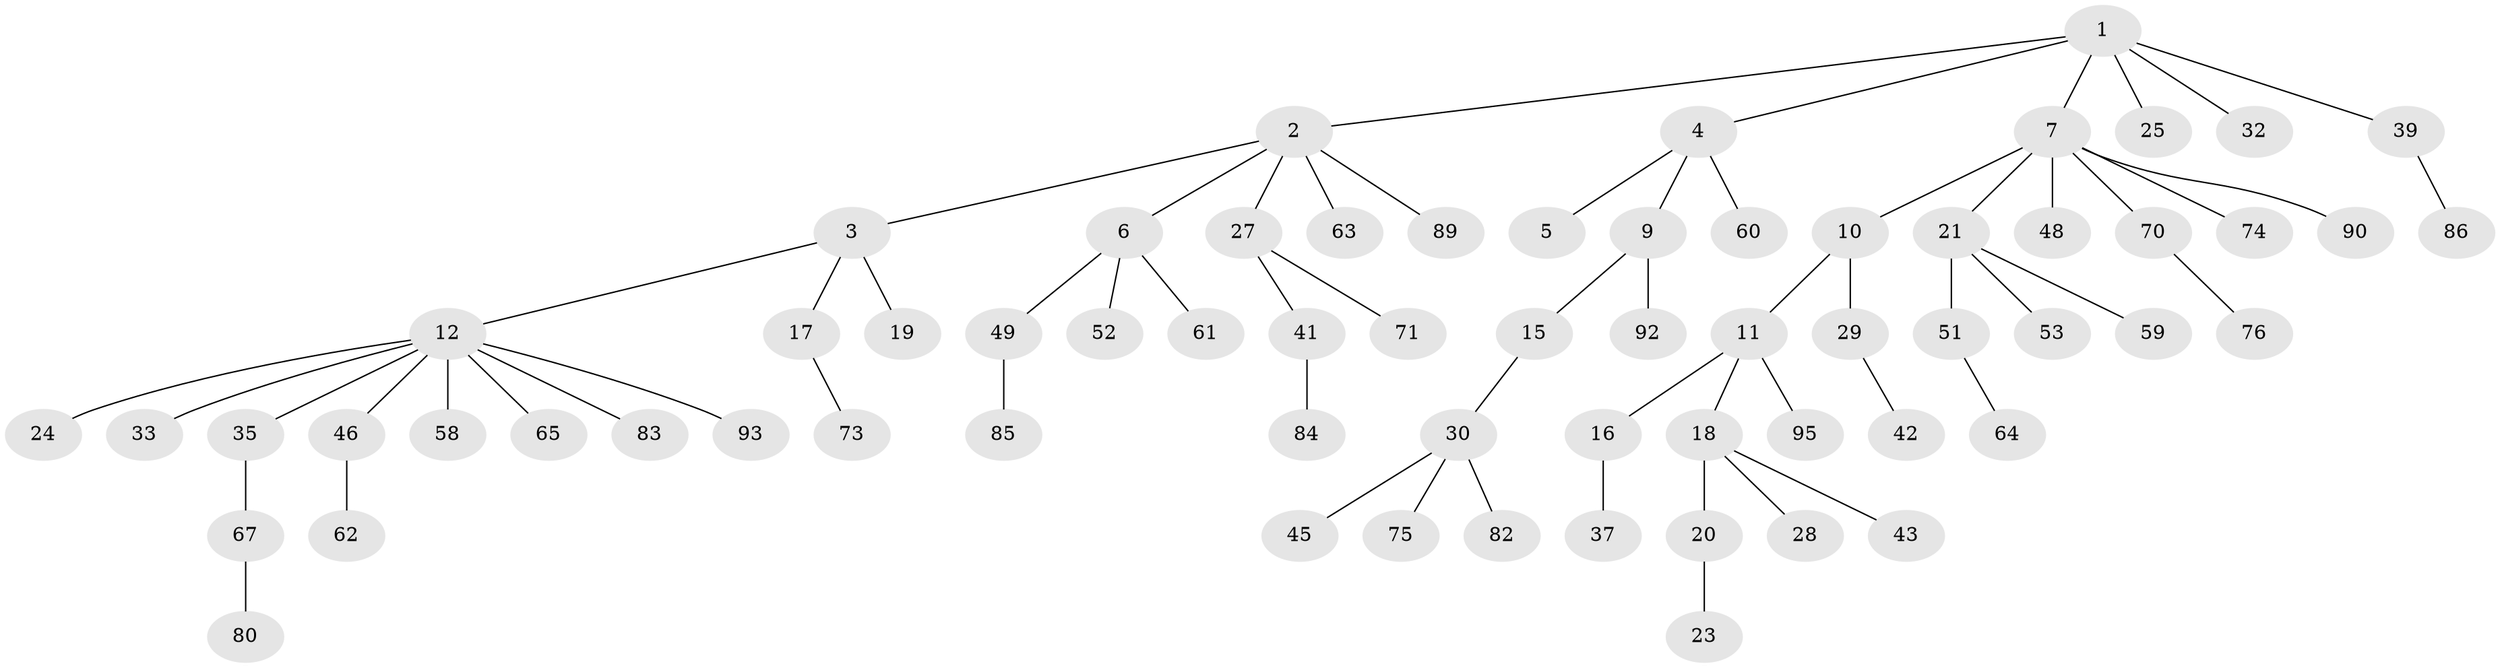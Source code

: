 // original degree distribution, {5: 0.06315789473684211, 6: 0.010526315789473684, 4: 0.07368421052631578, 2: 0.2, 3: 0.09473684210526316, 7: 0.010526315789473684, 1: 0.5473684210526316}
// Generated by graph-tools (version 1.1) at 2025/42/03/06/25 10:42:02]
// undirected, 66 vertices, 65 edges
graph export_dot {
graph [start="1"]
  node [color=gray90,style=filled];
  1 [super="+14"];
  2 [super="+34"];
  3;
  4 [super="+31"];
  5 [super="+91"];
  6 [super="+94"];
  7 [super="+8"];
  9 [super="+38"];
  10 [super="+22"];
  11 [super="+66"];
  12 [super="+13"];
  15;
  16 [super="+88"];
  17 [super="+69"];
  18 [super="+26"];
  19 [super="+40"];
  20 [super="+36"];
  21 [super="+47"];
  23;
  24;
  25;
  27 [super="+78"];
  28;
  29;
  30 [super="+44"];
  32;
  33;
  35;
  37;
  39 [super="+50"];
  41 [super="+79"];
  42;
  43;
  45 [super="+54"];
  46 [super="+55"];
  48 [super="+81"];
  49 [super="+77"];
  51 [super="+56"];
  52 [super="+57"];
  53;
  58;
  59 [super="+72"];
  60;
  61;
  62;
  63;
  64;
  65 [super="+68"];
  67;
  70;
  71;
  73;
  74;
  75;
  76 [super="+87"];
  80;
  82;
  83;
  84;
  85;
  86;
  89;
  90;
  92;
  93;
  95;
  1 -- 2;
  1 -- 4;
  1 -- 7;
  1 -- 39;
  1 -- 32;
  1 -- 25;
  2 -- 3;
  2 -- 6;
  2 -- 27;
  2 -- 89;
  2 -- 63;
  3 -- 12;
  3 -- 17;
  3 -- 19;
  4 -- 5;
  4 -- 9;
  4 -- 60;
  6 -- 49;
  6 -- 52;
  6 -- 61;
  7 -- 21;
  7 -- 74;
  7 -- 48;
  7 -- 90;
  7 -- 70;
  7 -- 10;
  9 -- 15;
  9 -- 92;
  10 -- 11;
  10 -- 29;
  11 -- 16;
  11 -- 18;
  11 -- 95;
  12 -- 24;
  12 -- 46;
  12 -- 58;
  12 -- 65;
  12 -- 83;
  12 -- 33;
  12 -- 35;
  12 -- 93;
  15 -- 30;
  16 -- 37;
  17 -- 73;
  18 -- 20;
  18 -- 28;
  18 -- 43;
  20 -- 23;
  21 -- 51;
  21 -- 53;
  21 -- 59;
  27 -- 41;
  27 -- 71;
  29 -- 42;
  30 -- 75;
  30 -- 82;
  30 -- 45;
  35 -- 67;
  39 -- 86;
  41 -- 84;
  46 -- 62;
  49 -- 85;
  51 -- 64;
  67 -- 80;
  70 -- 76;
}

